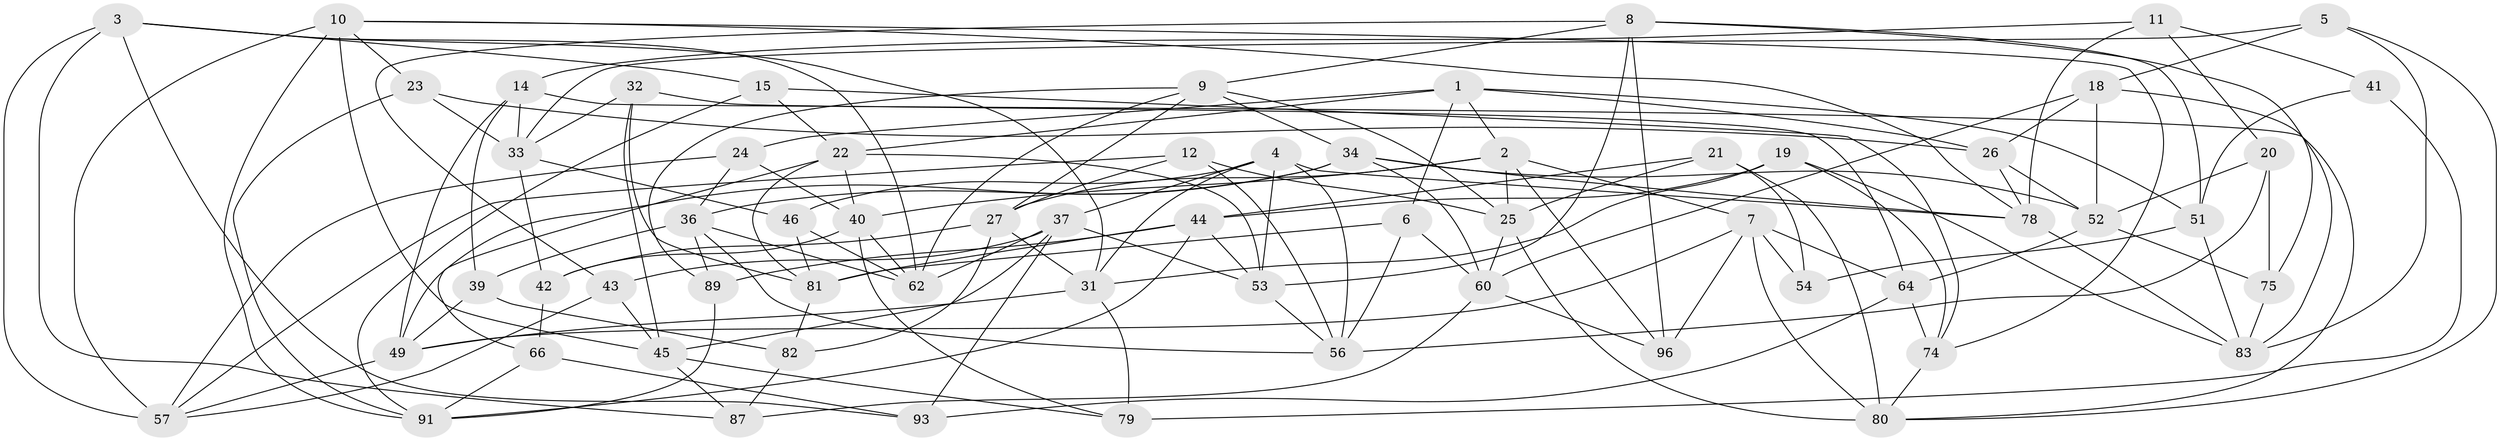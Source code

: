 // original degree distribution, {4: 1.0}
// Generated by graph-tools (version 1.1) at 2025/11/02/21/25 10:11:16]
// undirected, 62 vertices, 157 edges
graph export_dot {
graph [start="1"]
  node [color=gray90,style=filled];
  1 [super="+85"];
  2 [super="+13"];
  3 [super="+17"];
  4 [super="+16"];
  5;
  6;
  7 [super="+28"];
  8 [super="+58"];
  9 [super="+29"];
  10 [super="+50"];
  11 [super="+30"];
  12;
  14 [super="+35"];
  15;
  18 [super="+70"];
  19;
  20;
  21;
  22 [super="+72"];
  23;
  24;
  25 [super="+48"];
  26 [super="+90"];
  27 [super="+38"];
  31 [super="+47"];
  32;
  33 [super="+69"];
  34 [super="+59"];
  36 [super="+77"];
  37 [super="+65"];
  39;
  40 [super="+100"];
  41;
  42;
  43;
  44 [super="+76"];
  45 [super="+71"];
  46;
  49 [super="+99"];
  51 [super="+67"];
  52 [super="+55"];
  53 [super="+63"];
  54;
  56 [super="+61"];
  57 [super="+86"];
  60 [super="+73"];
  62 [super="+68"];
  64 [super="+94"];
  66;
  74 [super="+84"];
  75;
  78 [super="+88"];
  79;
  80 [super="+97"];
  81 [super="+98"];
  82;
  83 [super="+92"];
  87;
  89;
  91 [super="+95"];
  93;
  96;
  1 -- 2;
  1 -- 6;
  1 -- 22;
  1 -- 24;
  1 -- 26;
  1 -- 51;
  2 -- 27;
  2 -- 96;
  2 -- 7;
  2 -- 25;
  2 -- 40;
  3 -- 31;
  3 -- 87;
  3 -- 93;
  3 -- 62;
  3 -- 15;
  3 -- 57;
  4 -- 53;
  4 -- 31;
  4 -- 46;
  4 -- 37;
  4 -- 78;
  4 -- 56;
  5 -- 33;
  5 -- 80;
  5 -- 18;
  5 -- 83;
  6 -- 60;
  6 -- 56;
  6 -- 81;
  7 -- 49;
  7 -- 96;
  7 -- 80;
  7 -- 54;
  7 -- 64;
  8 -- 43;
  8 -- 75;
  8 -- 51;
  8 -- 96;
  8 -- 53;
  8 -- 9;
  9 -- 34;
  9 -- 89;
  9 -- 25;
  9 -- 27;
  9 -- 62;
  10 -- 23;
  10 -- 57;
  10 -- 78;
  10 -- 91;
  10 -- 74;
  10 -- 45;
  11 -- 41 [weight=2];
  11 -- 14 [weight=2];
  11 -- 20;
  11 -- 78;
  12 -- 56;
  12 -- 25;
  12 -- 27;
  12 -- 57;
  14 -- 80;
  14 -- 49;
  14 -- 39;
  14 -- 33;
  15 -- 91;
  15 -- 74;
  15 -- 22;
  18 -- 83;
  18 -- 52;
  18 -- 26 [weight=2];
  18 -- 60;
  19 -- 44;
  19 -- 74;
  19 -- 83;
  19 -- 31;
  20 -- 75;
  20 -- 52;
  20 -- 56;
  21 -- 54;
  21 -- 80;
  21 -- 44;
  21 -- 25;
  22 -- 81;
  22 -- 53;
  22 -- 66;
  22 -- 40;
  23 -- 26;
  23 -- 91;
  23 -- 33;
  24 -- 40;
  24 -- 36;
  24 -- 57;
  25 -- 60;
  25 -- 80;
  26 -- 78;
  26 -- 52;
  27 -- 82;
  27 -- 42;
  27 -- 31;
  31 -- 79;
  31 -- 49;
  32 -- 33;
  32 -- 45;
  32 -- 81;
  32 -- 64;
  33 -- 46;
  33 -- 42;
  34 -- 36;
  34 -- 52;
  34 -- 78;
  34 -- 49;
  34 -- 60;
  36 -- 56;
  36 -- 89;
  36 -- 62;
  36 -- 39;
  37 -- 43;
  37 -- 53;
  37 -- 93;
  37 -- 45;
  37 -- 62;
  39 -- 82;
  39 -- 49;
  40 -- 42;
  40 -- 79;
  40 -- 62;
  41 -- 79;
  41 -- 51;
  42 -- 66;
  43 -- 45;
  43 -- 57;
  44 -- 89;
  44 -- 91;
  44 -- 81;
  44 -- 53;
  45 -- 79;
  45 -- 87;
  46 -- 81;
  46 -- 62;
  49 -- 57;
  51 -- 54 [weight=2];
  51 -- 83;
  52 -- 64;
  52 -- 75;
  53 -- 56;
  60 -- 96;
  60 -- 87;
  64 -- 74 [weight=2];
  64 -- 93;
  66 -- 91;
  66 -- 93;
  74 -- 80;
  75 -- 83;
  78 -- 83;
  81 -- 82;
  82 -- 87;
  89 -- 91;
}
